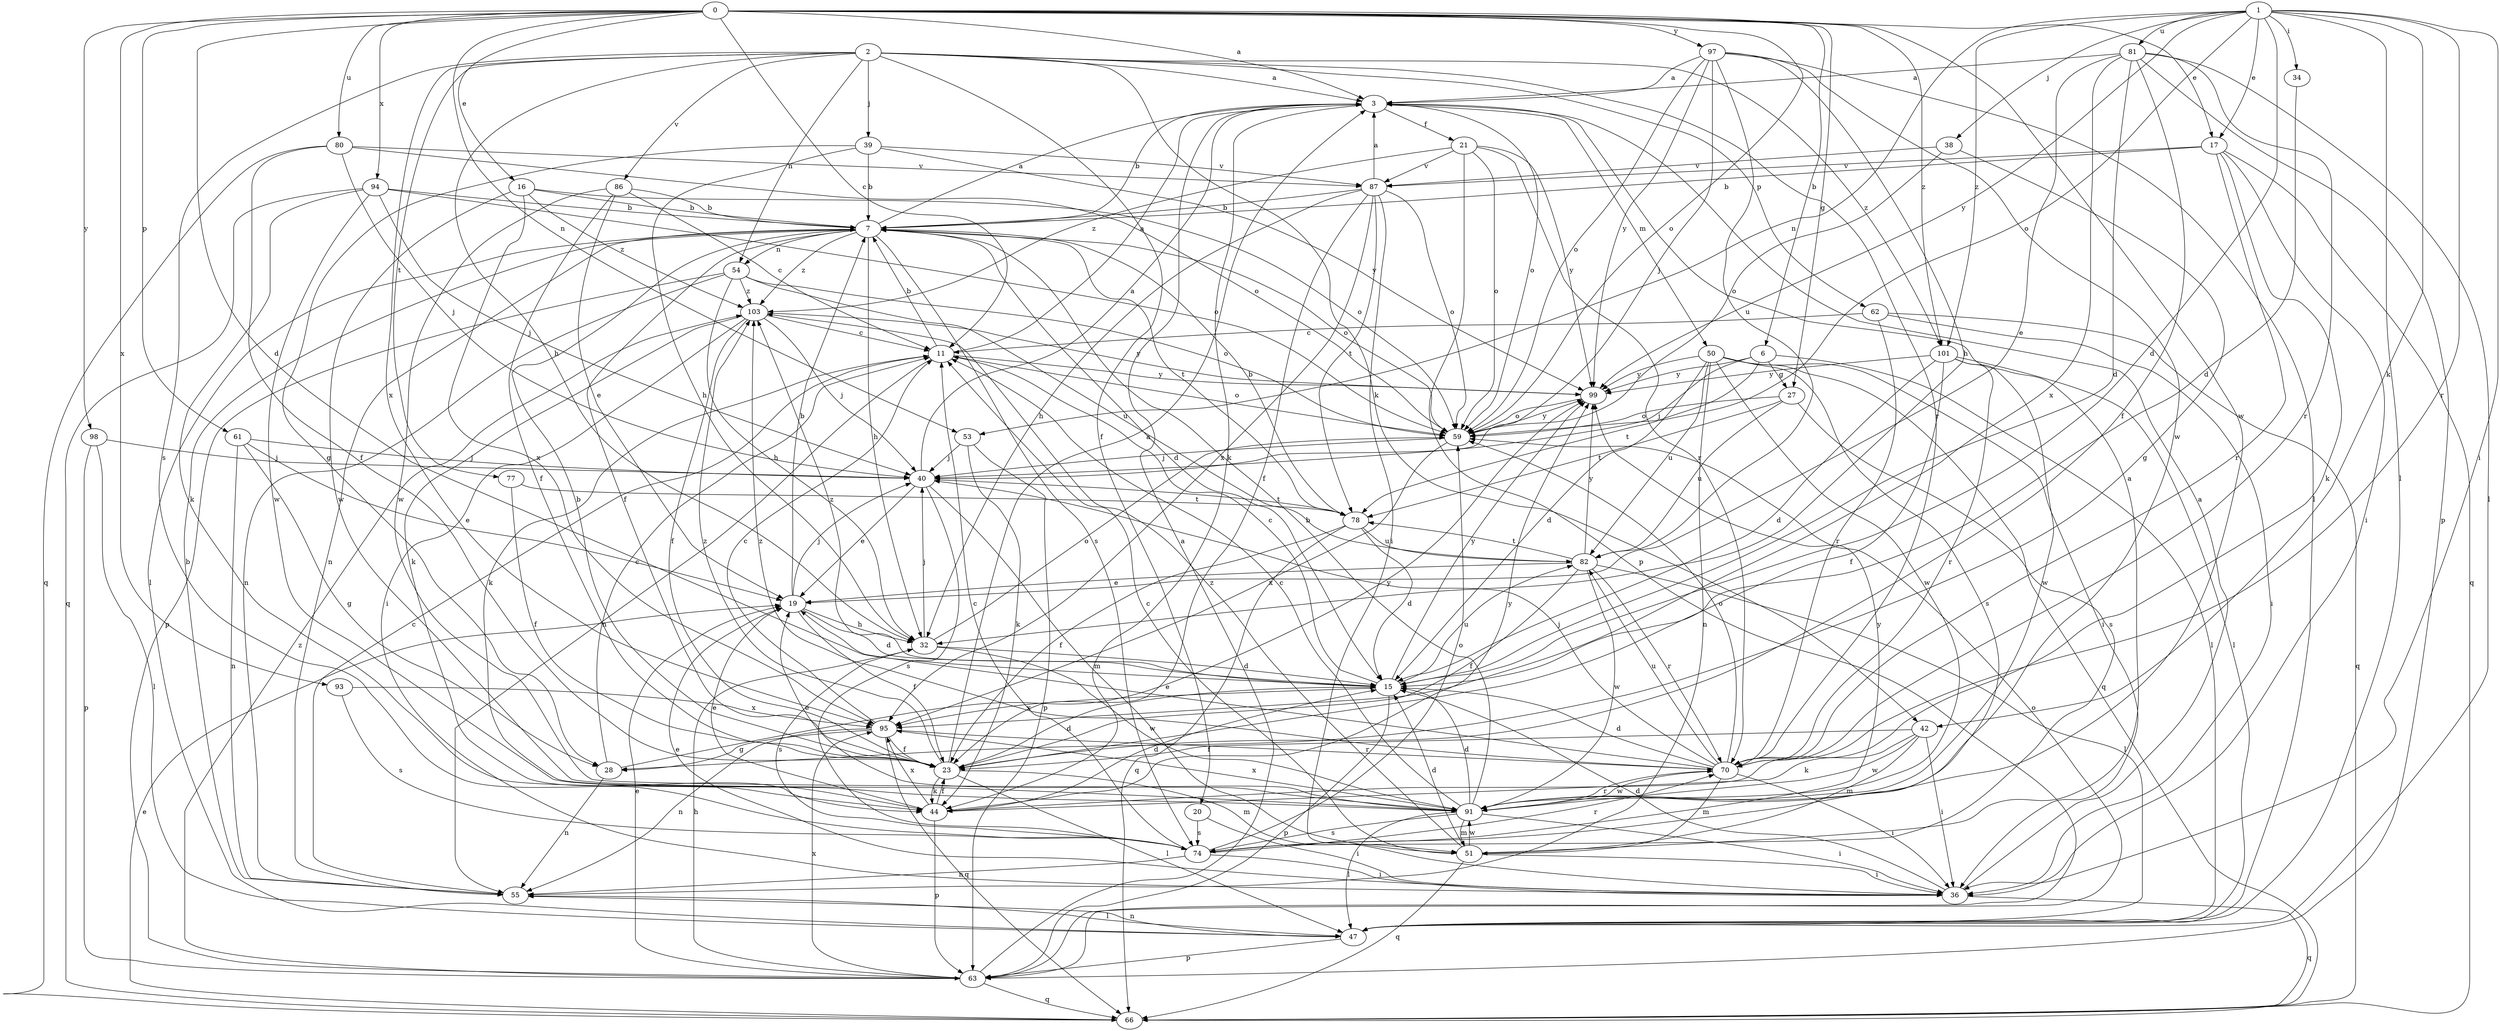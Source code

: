 strict digraph  {
0;
1;
2;
3;
6;
7;
11;
15;
16;
17;
19;
20;
21;
23;
27;
28;
32;
34;
36;
38;
39;
40;
42;
44;
47;
50;
51;
53;
54;
55;
59;
61;
62;
63;
66;
70;
74;
77;
78;
80;
81;
82;
86;
87;
91;
93;
94;
95;
97;
98;
99;
101;
103;
0 -> 3  [label=a];
0 -> 6  [label=b];
0 -> 11  [label=c];
0 -> 15  [label=d];
0 -> 16  [label=e];
0 -> 17  [label=e];
0 -> 27  [label=g];
0 -> 53  [label=n];
0 -> 59  [label=o];
0 -> 61  [label=p];
0 -> 80  [label=u];
0 -> 91  [label=w];
0 -> 93  [label=x];
0 -> 94  [label=x];
0 -> 97  [label=y];
0 -> 98  [label=y];
0 -> 101  [label=z];
1 -> 15  [label=d];
1 -> 17  [label=e];
1 -> 34  [label=i];
1 -> 36  [label=i];
1 -> 38  [label=j];
1 -> 42  [label=k];
1 -> 47  [label=l];
1 -> 53  [label=n];
1 -> 59  [label=o];
1 -> 70  [label=r];
1 -> 81  [label=u];
1 -> 99  [label=y];
1 -> 101  [label=z];
2 -> 3  [label=a];
2 -> 20  [label=f];
2 -> 32  [label=h];
2 -> 39  [label=j];
2 -> 42  [label=k];
2 -> 54  [label=n];
2 -> 62  [label=p];
2 -> 70  [label=r];
2 -> 74  [label=s];
2 -> 77  [label=t];
2 -> 86  [label=v];
2 -> 95  [label=x];
2 -> 101  [label=z];
3 -> 7  [label=b];
3 -> 21  [label=f];
3 -> 44  [label=k];
3 -> 50  [label=m];
3 -> 59  [label=o];
6 -> 27  [label=g];
6 -> 40  [label=j];
6 -> 47  [label=l];
6 -> 78  [label=t];
6 -> 99  [label=y];
7 -> 3  [label=a];
7 -> 15  [label=d];
7 -> 23  [label=f];
7 -> 32  [label=h];
7 -> 47  [label=l];
7 -> 54  [label=n];
7 -> 55  [label=n];
7 -> 59  [label=o];
7 -> 74  [label=s];
7 -> 78  [label=t];
7 -> 103  [label=z];
11 -> 3  [label=a];
11 -> 7  [label=b];
11 -> 44  [label=k];
11 -> 55  [label=n];
11 -> 59  [label=o];
11 -> 99  [label=y];
15 -> 11  [label=c];
15 -> 63  [label=p];
15 -> 82  [label=u];
15 -> 95  [label=x];
15 -> 99  [label=y];
15 -> 103  [label=z];
16 -> 7  [label=b];
16 -> 59  [label=o];
16 -> 91  [label=w];
16 -> 95  [label=x];
16 -> 103  [label=z];
17 -> 7  [label=b];
17 -> 36  [label=i];
17 -> 44  [label=k];
17 -> 66  [label=q];
17 -> 70  [label=r];
17 -> 87  [label=v];
19 -> 7  [label=b];
19 -> 15  [label=d];
19 -> 23  [label=f];
19 -> 32  [label=h];
19 -> 40  [label=j];
20 -> 36  [label=i];
20 -> 74  [label=s];
21 -> 59  [label=o];
21 -> 63  [label=p];
21 -> 70  [label=r];
21 -> 87  [label=v];
21 -> 99  [label=y];
21 -> 103  [label=z];
23 -> 3  [label=a];
23 -> 7  [label=b];
23 -> 15  [label=d];
23 -> 44  [label=k];
23 -> 47  [label=l];
23 -> 51  [label=m];
23 -> 103  [label=z];
27 -> 59  [label=o];
27 -> 74  [label=s];
27 -> 78  [label=t];
27 -> 82  [label=u];
28 -> 11  [label=c];
28 -> 55  [label=n];
28 -> 99  [label=y];
32 -> 15  [label=d];
32 -> 40  [label=j];
32 -> 59  [label=o];
32 -> 74  [label=s];
32 -> 91  [label=w];
34 -> 15  [label=d];
36 -> 3  [label=a];
36 -> 15  [label=d];
36 -> 19  [label=e];
36 -> 66  [label=q];
38 -> 28  [label=g];
38 -> 59  [label=o];
38 -> 87  [label=v];
39 -> 7  [label=b];
39 -> 28  [label=g];
39 -> 32  [label=h];
39 -> 87  [label=v];
39 -> 99  [label=y];
40 -> 3  [label=a];
40 -> 19  [label=e];
40 -> 51  [label=m];
40 -> 74  [label=s];
40 -> 78  [label=t];
42 -> 23  [label=f];
42 -> 36  [label=i];
42 -> 44  [label=k];
42 -> 51  [label=m];
42 -> 91  [label=w];
44 -> 15  [label=d];
44 -> 19  [label=e];
44 -> 23  [label=f];
44 -> 63  [label=p];
44 -> 95  [label=x];
44 -> 99  [label=y];
47 -> 55  [label=n];
47 -> 63  [label=p];
50 -> 15  [label=d];
50 -> 36  [label=i];
50 -> 55  [label=n];
50 -> 66  [label=q];
50 -> 74  [label=s];
50 -> 82  [label=u];
50 -> 91  [label=w];
50 -> 99  [label=y];
51 -> 3  [label=a];
51 -> 11  [label=c];
51 -> 15  [label=d];
51 -> 36  [label=i];
51 -> 66  [label=q];
51 -> 91  [label=w];
51 -> 103  [label=z];
53 -> 40  [label=j];
53 -> 44  [label=k];
53 -> 63  [label=p];
54 -> 32  [label=h];
54 -> 55  [label=n];
54 -> 59  [label=o];
54 -> 63  [label=p];
54 -> 82  [label=u];
54 -> 103  [label=z];
55 -> 7  [label=b];
55 -> 11  [label=c];
55 -> 47  [label=l];
59 -> 40  [label=j];
59 -> 95  [label=x];
59 -> 99  [label=y];
61 -> 19  [label=e];
61 -> 28  [label=g];
61 -> 40  [label=j];
61 -> 55  [label=n];
62 -> 11  [label=c];
62 -> 36  [label=i];
62 -> 66  [label=q];
62 -> 70  [label=r];
63 -> 3  [label=a];
63 -> 19  [label=e];
63 -> 32  [label=h];
63 -> 59  [label=o];
63 -> 66  [label=q];
63 -> 95  [label=x];
63 -> 103  [label=z];
66 -> 19  [label=e];
70 -> 15  [label=d];
70 -> 19  [label=e];
70 -> 36  [label=i];
70 -> 40  [label=j];
70 -> 51  [label=m];
70 -> 59  [label=o];
70 -> 82  [label=u];
70 -> 91  [label=w];
70 -> 103  [label=z];
74 -> 11  [label=c];
74 -> 36  [label=i];
74 -> 55  [label=n];
74 -> 59  [label=o];
74 -> 70  [label=r];
74 -> 99  [label=y];
77 -> 23  [label=f];
77 -> 78  [label=t];
78 -> 7  [label=b];
78 -> 15  [label=d];
78 -> 23  [label=f];
78 -> 66  [label=q];
78 -> 82  [label=u];
80 -> 23  [label=f];
80 -> 40  [label=j];
80 -> 59  [label=o];
80 -> 66  [label=q];
80 -> 87  [label=v];
81 -> 3  [label=a];
81 -> 15  [label=d];
81 -> 19  [label=e];
81 -> 23  [label=f];
81 -> 47  [label=l];
81 -> 63  [label=p];
81 -> 70  [label=r];
81 -> 95  [label=x];
82 -> 19  [label=e];
82 -> 23  [label=f];
82 -> 47  [label=l];
82 -> 70  [label=r];
82 -> 78  [label=t];
82 -> 91  [label=w];
82 -> 99  [label=y];
86 -> 7  [label=b];
86 -> 11  [label=c];
86 -> 19  [label=e];
86 -> 23  [label=f];
86 -> 91  [label=w];
87 -> 3  [label=a];
87 -> 7  [label=b];
87 -> 23  [label=f];
87 -> 32  [label=h];
87 -> 36  [label=i];
87 -> 59  [label=o];
87 -> 78  [label=t];
87 -> 95  [label=x];
91 -> 7  [label=b];
91 -> 11  [label=c];
91 -> 15  [label=d];
91 -> 19  [label=e];
91 -> 36  [label=i];
91 -> 47  [label=l];
91 -> 51  [label=m];
91 -> 70  [label=r];
91 -> 74  [label=s];
91 -> 95  [label=x];
93 -> 74  [label=s];
93 -> 95  [label=x];
94 -> 7  [label=b];
94 -> 40  [label=j];
94 -> 44  [label=k];
94 -> 59  [label=o];
94 -> 66  [label=q];
94 -> 91  [label=w];
95 -> 11  [label=c];
95 -> 23  [label=f];
95 -> 28  [label=g];
95 -> 55  [label=n];
95 -> 66  [label=q];
95 -> 70  [label=r];
97 -> 3  [label=a];
97 -> 32  [label=h];
97 -> 40  [label=j];
97 -> 47  [label=l];
97 -> 59  [label=o];
97 -> 82  [label=u];
97 -> 91  [label=w];
97 -> 99  [label=y];
98 -> 40  [label=j];
98 -> 47  [label=l];
98 -> 63  [label=p];
99 -> 59  [label=o];
101 -> 15  [label=d];
101 -> 23  [label=f];
101 -> 47  [label=l];
101 -> 70  [label=r];
101 -> 91  [label=w];
101 -> 99  [label=y];
103 -> 11  [label=c];
103 -> 23  [label=f];
103 -> 36  [label=i];
103 -> 40  [label=j];
103 -> 44  [label=k];
103 -> 99  [label=y];
}
